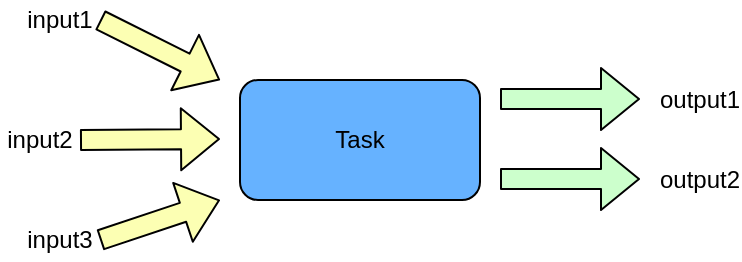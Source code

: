 <mxfile version="14.9.5" type="github" pages="8">
  <diagram id="ONSBr9gZitLyCauHxjVm" name="编译缓存原理">
    <mxGraphModel dx="1538" dy="834" grid="1" gridSize="10" guides="1" tooltips="1" connect="1" arrows="1" fold="1" page="1" pageScale="1" pageWidth="827" pageHeight="1169" math="0" shadow="0">
      <root>
        <mxCell id="0" />
        <mxCell id="1" parent="0" />
        <mxCell id="Z_IEBth9gw-ow5rgfO6a-1" value="Task" style="rounded=1;whiteSpace=wrap;html=1;fillColor=#66B2FF;" parent="1" vertex="1">
          <mxGeometry x="220" y="210" width="120" height="60" as="geometry" />
        </mxCell>
        <mxCell id="Z_IEBth9gw-ow5rgfO6a-2" value="" style="shape=flexArrow;endArrow=classic;html=1;fillColor=#FCFFB3;" parent="1" edge="1">
          <mxGeometry width="50" height="50" relative="1" as="geometry">
            <mxPoint x="140" y="240" as="sourcePoint" />
            <mxPoint x="210" y="239.5" as="targetPoint" />
          </mxGeometry>
        </mxCell>
        <mxCell id="Z_IEBth9gw-ow5rgfO6a-3" value="" style="shape=flexArrow;endArrow=classic;html=1;fillColor=#FCFFB3;" parent="1" edge="1">
          <mxGeometry width="50" height="50" relative="1" as="geometry">
            <mxPoint x="150" y="180" as="sourcePoint" />
            <mxPoint x="210" y="210" as="targetPoint" />
          </mxGeometry>
        </mxCell>
        <mxCell id="Z_IEBth9gw-ow5rgfO6a-4" value="" style="shape=flexArrow;endArrow=classic;html=1;fillColor=#FCFFB3;" parent="1" edge="1">
          <mxGeometry width="50" height="50" relative="1" as="geometry">
            <mxPoint x="150" y="290" as="sourcePoint" />
            <mxPoint x="210" y="270" as="targetPoint" />
          </mxGeometry>
        </mxCell>
        <mxCell id="Z_IEBth9gw-ow5rgfO6a-5" value="input1" style="text;html=1;strokeColor=none;fillColor=none;align=center;verticalAlign=middle;whiteSpace=wrap;rounded=0;" parent="1" vertex="1">
          <mxGeometry x="110" y="170" width="40" height="20" as="geometry" />
        </mxCell>
        <mxCell id="Z_IEBth9gw-ow5rgfO6a-6" value="input2" style="text;html=1;strokeColor=none;fillColor=none;align=center;verticalAlign=middle;whiteSpace=wrap;rounded=0;" parent="1" vertex="1">
          <mxGeometry x="100" y="230" width="40" height="20" as="geometry" />
        </mxCell>
        <mxCell id="Z_IEBth9gw-ow5rgfO6a-7" value="input3" style="text;html=1;strokeColor=none;fillColor=none;align=center;verticalAlign=middle;whiteSpace=wrap;rounded=0;" parent="1" vertex="1">
          <mxGeometry x="110" y="280" width="40" height="20" as="geometry" />
        </mxCell>
        <mxCell id="Z_IEBth9gw-ow5rgfO6a-8" value="" style="shape=flexArrow;endArrow=classic;html=1;fillColor=#CCFFCC;" parent="1" edge="1">
          <mxGeometry width="50" height="50" relative="1" as="geometry">
            <mxPoint x="350" y="219.5" as="sourcePoint" />
            <mxPoint x="420" y="219.5" as="targetPoint" />
          </mxGeometry>
        </mxCell>
        <mxCell id="Z_IEBth9gw-ow5rgfO6a-9" value="" style="shape=flexArrow;endArrow=classic;html=1;fillColor=#CCFFCC;" parent="1" edge="1">
          <mxGeometry width="50" height="50" relative="1" as="geometry">
            <mxPoint x="350" y="259.5" as="sourcePoint" />
            <mxPoint x="420" y="259.5" as="targetPoint" />
          </mxGeometry>
        </mxCell>
        <mxCell id="Z_IEBth9gw-ow5rgfO6a-10" value="output1" style="text;html=1;strokeColor=none;fillColor=none;align=center;verticalAlign=middle;whiteSpace=wrap;rounded=0;" parent="1" vertex="1">
          <mxGeometry x="430" y="210" width="40" height="20" as="geometry" />
        </mxCell>
        <mxCell id="Z_IEBth9gw-ow5rgfO6a-11" value="output2" style="text;html=1;strokeColor=none;fillColor=none;align=center;verticalAlign=middle;whiteSpace=wrap;rounded=0;" parent="1" vertex="1">
          <mxGeometry x="430" y="250" width="40" height="20" as="geometry" />
        </mxCell>
      </root>
    </mxGraphModel>
  </diagram>
  <diagram id="EXMl8K-wGiwJsakGkJpo" name="DclComponent">
    <mxGraphModel dx="2365" dy="2003" grid="1" gridSize="10" guides="1" tooltips="1" connect="1" arrows="1" fold="1" page="1" pageScale="1" pageWidth="827" pageHeight="1169" math="0" shadow="0">
      <root>
        <mxCell id="MlYdpT83mBNj7E6YTNjp-0" />
        <mxCell id="MlYdpT83mBNj7E6YTNjp-1" parent="MlYdpT83mBNj7E6YTNjp-0" />
        <mxCell id="MlYdpT83mBNj7E6YTNjp-22" value="" style="rounded=0;whiteSpace=wrap;html=1;strokeColor=#000000;fillColor=#FCFFB3;" parent="MlYdpT83mBNj7E6YTNjp-1" vertex="1">
          <mxGeometry x="150" y="117.5" width="290" height="122.5" as="geometry" />
        </mxCell>
        <mxCell id="MlYdpT83mBNj7E6YTNjp-23" value="CompileJavaWithJavacTask" style="text;html=1;strokeColor=none;fillColor=none;align=center;verticalAlign=middle;whiteSpace=wrap;rounded=0;" parent="MlYdpT83mBNj7E6YTNjp-1" vertex="1">
          <mxGeometry x="220" y="125" width="155" height="20" as="geometry" />
        </mxCell>
        <mxCell id="MlYdpT83mBNj7E6YTNjp-24" value="doFirst" style="rounded=0;whiteSpace=wrap;html=1;strokeColor=#000000;fillColor=#FFFF66;" parent="MlYdpT83mBNj7E6YTNjp-1" vertex="1">
          <mxGeometry x="180" y="165" width="80" height="35" as="geometry" />
        </mxCell>
        <mxCell id="MlYdpT83mBNj7E6YTNjp-25" value="OtherActions..." style="rounded=0;whiteSpace=wrap;html=1;strokeColor=#000000;fillColor=#FCFFB3;" parent="MlYdpT83mBNj7E6YTNjp-1" vertex="1">
          <mxGeometry x="290" y="160" width="130" height="40" as="geometry" />
        </mxCell>
        <mxCell id="MlYdpT83mBNj7E6YTNjp-31" value="&lt;span style=&quot;font-size: 14px&quot;&gt;JavaSourceSet&lt;/span&gt;" style="rounded=0;whiteSpace=wrap;html=1;strokeColor=#000000;fillColor=#CCFFCC;" parent="MlYdpT83mBNj7E6YTNjp-1" vertex="1">
          <mxGeometry x="-110" y="40" width="130" height="35" as="geometry" />
        </mxCell>
        <mxCell id="MlYdpT83mBNj7E6YTNjp-33" value="" style="curved=1;endArrow=classic;html=1;fillColor=#FFFFFF;entryX=0.5;entryY=1;entryDx=0;entryDy=0;exitX=0.5;exitY=1;exitDx=0;exitDy=0;strokeColor=#FF0000;startArrow=none;" parent="MlYdpT83mBNj7E6YTNjp-1" source="MlYdpT83mBNj7E6YTNjp-28" target="MlYdpT83mBNj7E6YTNjp-31" edge="1">
          <mxGeometry width="50" height="50" relative="1" as="geometry">
            <mxPoint x="350" y="340" as="sourcePoint" />
            <mxPoint x="380" y="430" as="targetPoint" />
            <Array as="points" />
          </mxGeometry>
        </mxCell>
        <mxCell id="MlYdpT83mBNj7E6YTNjp-37" value="input" style="text;html=1;strokeColor=none;fillColor=none;align=center;verticalAlign=middle;whiteSpace=wrap;rounded=0;" parent="MlYdpT83mBNj7E6YTNjp-1" vertex="1">
          <mxGeometry x="70" y="80" width="40" height="20" as="geometry" />
        </mxCell>
        <mxCell id="MlYdpT83mBNj7E6YTNjp-38" value="" style="shape=flexArrow;endArrow=classic;html=1;fillColor=#FFFFFF;" parent="MlYdpT83mBNj7E6YTNjp-1" edge="1">
          <mxGeometry width="50" height="50" relative="1" as="geometry">
            <mxPoint x="445" y="147" as="sourcePoint" />
            <mxPoint x="515" y="147" as="targetPoint" />
          </mxGeometry>
        </mxCell>
        <mxCell id="MlYdpT83mBNj7E6YTNjp-39" value="output" style="text;html=1;strokeColor=none;fillColor=none;align=center;verticalAlign=middle;whiteSpace=wrap;rounded=0;" parent="MlYdpT83mBNj7E6YTNjp-1" vertex="1">
          <mxGeometry x="455" y="117.5" width="40" height="20" as="geometry" />
        </mxCell>
        <mxCell id="MlYdpT83mBNj7E6YTNjp-40" value="&lt;span style=&quot;font-size: 14px&quot;&gt;../javac/xx.class&lt;/span&gt;" style="rounded=0;whiteSpace=wrap;html=1;strokeColor=#000000;fillColor=#CCE5FF;" parent="MlYdpT83mBNj7E6YTNjp-1" vertex="1">
          <mxGeometry x="525" y="130" width="110" height="35" as="geometry" />
        </mxCell>
        <mxCell id="MlYdpT83mBNj7E6YTNjp-41" value="" style="rounded=0;whiteSpace=wrap;html=1;strokeColor=#000000;fillColor=#FCFFB3;" parent="MlYdpT83mBNj7E6YTNjp-1" vertex="1">
          <mxGeometry x="150" y="-31.25" width="290" height="62.5" as="geometry" />
        </mxCell>
        <mxCell id="MlYdpT83mBNj7E6YTNjp-42" value="CompileDebugKotlinTask" style="text;html=1;strokeColor=none;fillColor=none;align=center;verticalAlign=middle;whiteSpace=wrap;rounded=0;" parent="MlYdpT83mBNj7E6YTNjp-1" vertex="1">
          <mxGeometry x="275" y="-5" width="40" height="20" as="geometry" />
        </mxCell>
        <mxCell id="MlYdpT83mBNj7E6YTNjp-48" value="" style="edgeStyle=orthogonalEdgeStyle;rounded=0;orthogonalLoop=1;jettySize=auto;html=1;strokeColor=#000000;fillColor=#FFFFFF;exitX=0.5;exitY=0;exitDx=0;exitDy=0;" parent="MlYdpT83mBNj7E6YTNjp-1" source="MlYdpT83mBNj7E6YTNjp-22" target="MlYdpT83mBNj7E6YTNjp-41" edge="1">
          <mxGeometry relative="1" as="geometry">
            <mxPoint x="315" y="110" as="sourcePoint" />
          </mxGeometry>
        </mxCell>
        <mxCell id="MlYdpT83mBNj7E6YTNjp-46" value="dependsOn" style="text;html=1;strokeColor=none;fillColor=none;align=center;verticalAlign=middle;whiteSpace=wrap;rounded=0;" parent="MlYdpT83mBNj7E6YTNjp-1" vertex="1">
          <mxGeometry x="275" y="70" width="40" height="20" as="geometry" />
        </mxCell>
        <mxCell id="MlYdpT83mBNj7E6YTNjp-51" value="" style="shape=flexArrow;endArrow=classic;html=1;strokeColor=#000000;fillColor=#FFFFFF;" parent="MlYdpT83mBNj7E6YTNjp-1" edge="1">
          <mxGeometry width="50" height="50" relative="1" as="geometry">
            <mxPoint x="30" y="80" as="sourcePoint" />
            <mxPoint x="140" y="130" as="targetPoint" />
          </mxGeometry>
        </mxCell>
        <mxCell id="MlYdpT83mBNj7E6YTNjp-52" value="" style="shape=flexArrow;endArrow=classic;html=1;strokeColor=#000000;fillColor=#FFFFFF;" parent="MlYdpT83mBNj7E6YTNjp-1" edge="1">
          <mxGeometry width="50" height="50" relative="1" as="geometry">
            <mxPoint x="30" y="40" as="sourcePoint" />
            <mxPoint x="140" y="-10" as="targetPoint" />
          </mxGeometry>
        </mxCell>
        <mxCell id="MlYdpT83mBNj7E6YTNjp-53" value="input" style="text;html=1;strokeColor=none;fillColor=none;align=center;verticalAlign=middle;whiteSpace=wrap;rounded=0;" parent="MlYdpT83mBNj7E6YTNjp-1" vertex="1">
          <mxGeometry x="50" y="-10" width="40" height="20" as="geometry" />
        </mxCell>
        <mxCell id="MlYdpT83mBNj7E6YTNjp-54" value="&lt;span style=&quot;font-size: 14px&quot;&gt;../kotlin-class/xxKt.class&lt;/span&gt;" style="rounded=0;whiteSpace=wrap;html=1;strokeColor=#000000;fillColor=#CCE5FF;" parent="MlYdpT83mBNj7E6YTNjp-1" vertex="1">
          <mxGeometry x="530" y="-25" width="180" height="35" as="geometry" />
        </mxCell>
        <mxCell id="MlYdpT83mBNj7E6YTNjp-55" value="" style="shape=flexArrow;endArrow=classic;html=1;fillColor=#FFFFFF;" parent="MlYdpT83mBNj7E6YTNjp-1" edge="1">
          <mxGeometry width="50" height="50" relative="1" as="geometry">
            <mxPoint x="450" y="-1" as="sourcePoint" />
            <mxPoint x="520" y="-1" as="targetPoint" />
          </mxGeometry>
        </mxCell>
        <mxCell id="MlYdpT83mBNj7E6YTNjp-56" value="output" style="text;html=1;strokeColor=none;fillColor=none;align=center;verticalAlign=middle;whiteSpace=wrap;rounded=0;" parent="MlYdpT83mBNj7E6YTNjp-1" vertex="1">
          <mxGeometry x="460" y="-25" width="40" height="20" as="geometry" />
        </mxCell>
        <mxCell id="MlYdpT83mBNj7E6YTNjp-28" value="&lt;font style=&quot;font-size: 14px&quot;&gt;添加DclComponentHelper.java&lt;/font&gt;" style="text;html=1;strokeColor=none;fillColor=none;align=center;verticalAlign=middle;whiteSpace=wrap;rounded=0;" parent="MlYdpT83mBNj7E6YTNjp-1" vertex="1">
          <mxGeometry x="-80" y="125" width="40" height="20" as="geometry" />
        </mxCell>
        <mxCell id="MlYdpT83mBNj7E6YTNjp-57" value="" style="curved=1;endArrow=none;html=1;fillColor=#FFFFFF;entryX=0.5;entryY=1;entryDx=0;entryDy=0;exitX=0.5;exitY=1;exitDx=0;exitDy=0;strokeColor=#FF0000;" parent="MlYdpT83mBNj7E6YTNjp-1" source="MlYdpT83mBNj7E6YTNjp-24" target="MlYdpT83mBNj7E6YTNjp-28" edge="1">
          <mxGeometry width="50" height="50" relative="1" as="geometry">
            <mxPoint x="220" y="200" as="sourcePoint" />
            <mxPoint x="-45" y="75" as="targetPoint" />
            <Array as="points">
              <mxPoint x="210" y="250" />
              <mxPoint x="120" y="250" />
              <mxPoint x="-70" y="250" />
            </Array>
          </mxGeometry>
        </mxCell>
        <mxCell id="MlYdpT83mBNj7E6YTNjp-73" value="" style="shape=flexArrow;endArrow=classic;html=1;strokeColor=#000000;fillColor=#FFFFFF;" parent="MlYdpT83mBNj7E6YTNjp-1" edge="1">
          <mxGeometry width="50" height="50" relative="1" as="geometry">
            <mxPoint x="90" y="194.5" as="sourcePoint" />
            <mxPoint x="150" y="194.5" as="targetPoint" />
          </mxGeometry>
        </mxCell>
        <mxCell id="MlYdpT83mBNj7E6YTNjp-74" value="input" style="text;html=1;strokeColor=none;fillColor=none;align=center;verticalAlign=middle;whiteSpace=wrap;rounded=0;" parent="MlYdpT83mBNj7E6YTNjp-1" vertex="1">
          <mxGeometry x="90" y="172.5" width="40" height="20" as="geometry" />
        </mxCell>
        <mxCell id="MlYdpT83mBNj7E6YTNjp-76" value="&lt;span&gt;DclComponentHelper.txt&lt;br&gt;&lt;/span&gt;DclConfig.java" style="ellipse;whiteSpace=wrap;html=1;strokeColor=#000000;fillColor=#00FF80;" parent="MlYdpT83mBNj7E6YTNjp-1" vertex="1">
          <mxGeometry x="-60" y="165" width="150" height="60" as="geometry" />
        </mxCell>
        <mxCell id="MlYdpT83mBNj7E6YTNjp-78" value="" style="shape=flexArrow;endArrow=classic;html=1;fillColor=#FFFFFF;" parent="MlYdpT83mBNj7E6YTNjp-1" edge="1">
          <mxGeometry width="50" height="50" relative="1" as="geometry">
            <mxPoint x="440" y="210" as="sourcePoint" />
            <mxPoint x="510" y="210" as="targetPoint" />
          </mxGeometry>
        </mxCell>
        <mxCell id="MlYdpT83mBNj7E6YTNjp-79" value="output" style="text;html=1;align=center;verticalAlign=middle;resizable=0;points=[];autosize=1;strokeColor=none;" parent="MlYdpT83mBNj7E6YTNjp-1" vertex="1">
          <mxGeometry x="440" y="190" width="50" height="20" as="geometry" />
        </mxCell>
        <mxCell id="MlYdpT83mBNj7E6YTNjp-80" value="&lt;span style=&quot;font-size: 14px&quot;&gt;DclComponentHelper.java&lt;/span&gt;" style="rounded=0;whiteSpace=wrap;html=1;strokeColor=#000000;fillColor=#007FFF;" parent="MlYdpT83mBNj7E6YTNjp-1" vertex="1">
          <mxGeometry x="520" y="200" width="170" height="35" as="geometry" />
        </mxCell>
      </root>
    </mxGraphModel>
  </diagram>
  <diagram id="N9qtTrmolS3If2orTkl-" name="Page-3">
    <mxGraphModel dx="2365" dy="2003" grid="1" gridSize="10" guides="1" tooltips="1" connect="1" arrows="1" fold="1" page="1" pageScale="1" pageWidth="827" pageHeight="1169" math="0" shadow="0">
      <root>
        <mxCell id="apqIFpjq2JTikol0ZTP_-0" />
        <mxCell id="apqIFpjq2JTikol0ZTP_-1" parent="apqIFpjq2JTikol0ZTP_-0" />
        <mxCell id="apqIFpjq2JTikol0ZTP_-2" value="" style="rounded=0;whiteSpace=wrap;html=1;strokeColor=#000000;fillColor=#FCFFB3;" parent="apqIFpjq2JTikol0ZTP_-1" vertex="1">
          <mxGeometry x="160" y="127.5" width="290" height="72.5" as="geometry" />
        </mxCell>
        <mxCell id="apqIFpjq2JTikol0ZTP_-3" value="CompileJavaWithJavacTask" style="text;html=1;strokeColor=none;fillColor=none;align=center;verticalAlign=middle;whiteSpace=wrap;rounded=0;" parent="apqIFpjq2JTikol0ZTP_-1" vertex="1">
          <mxGeometry x="230" y="135" width="155" height="20" as="geometry" />
        </mxCell>
        <mxCell id="apqIFpjq2JTikol0ZTP_-5" value="OtherActions..." style="rounded=0;whiteSpace=wrap;html=1;strokeColor=#000000;fillColor=#FCFFB3;" parent="apqIFpjq2JTikol0ZTP_-1" vertex="1">
          <mxGeometry x="240" y="155" width="130" height="40" as="geometry" />
        </mxCell>
        <mxCell id="apqIFpjq2JTikol0ZTP_-6" value="&lt;span style=&quot;font-size: 14px&quot;&gt;JavaSourceSet&lt;/span&gt;" style="rounded=0;whiteSpace=wrap;html=1;strokeColor=#000000;fillColor=#CCFFCC;" parent="apqIFpjq2JTikol0ZTP_-1" vertex="1">
          <mxGeometry x="-100" y="50" width="130" height="35" as="geometry" />
        </mxCell>
        <mxCell id="apqIFpjq2JTikol0ZTP_-8" value="input" style="text;html=1;strokeColor=none;fillColor=none;align=center;verticalAlign=middle;whiteSpace=wrap;rounded=0;" parent="apqIFpjq2JTikol0ZTP_-1" vertex="1">
          <mxGeometry x="80" y="90" width="40" height="20" as="geometry" />
        </mxCell>
        <mxCell id="apqIFpjq2JTikol0ZTP_-9" value="" style="shape=flexArrow;endArrow=classic;html=1;fillColor=#FFFFFF;" parent="apqIFpjq2JTikol0ZTP_-1" edge="1">
          <mxGeometry width="50" height="50" relative="1" as="geometry">
            <mxPoint x="455" y="157" as="sourcePoint" />
            <mxPoint x="525" y="157" as="targetPoint" />
          </mxGeometry>
        </mxCell>
        <mxCell id="apqIFpjq2JTikol0ZTP_-10" value="output" style="text;html=1;strokeColor=none;fillColor=none;align=center;verticalAlign=middle;whiteSpace=wrap;rounded=0;" parent="apqIFpjq2JTikol0ZTP_-1" vertex="1">
          <mxGeometry x="465" y="127.5" width="40" height="20" as="geometry" />
        </mxCell>
        <mxCell id="apqIFpjq2JTikol0ZTP_-11" value="&lt;span style=&quot;font-size: 14px&quot;&gt;../javac/xx.class&lt;/span&gt;" style="rounded=0;whiteSpace=wrap;html=1;strokeColor=#000000;fillColor=#CCE5FF;" parent="apqIFpjq2JTikol0ZTP_-1" vertex="1">
          <mxGeometry x="535" y="140" width="110" height="35" as="geometry" />
        </mxCell>
        <mxCell id="DFMkG7MAigzUIdptMwnb-14" value="" style="edgeStyle=orthogonalEdgeStyle;rounded=0;orthogonalLoop=1;jettySize=auto;html=1;strokeColor=#000000;fillColor=#FFFFFF;" parent="apqIFpjq2JTikol0ZTP_-1" source="apqIFpjq2JTikol0ZTP_-12" target="apqIFpjq2JTikol0ZTP_-30" edge="1">
          <mxGeometry relative="1" as="geometry" />
        </mxCell>
        <mxCell id="apqIFpjq2JTikol0ZTP_-12" value="" style="rounded=0;whiteSpace=wrap;html=1;strokeColor=#000000;fillColor=#FCFFB3;" parent="apqIFpjq2JTikol0ZTP_-1" vertex="1">
          <mxGeometry x="160" y="-21.25" width="290" height="62.5" as="geometry" />
        </mxCell>
        <mxCell id="apqIFpjq2JTikol0ZTP_-13" value="CompileDebugKotlinTask" style="text;html=1;strokeColor=none;fillColor=none;align=center;verticalAlign=middle;whiteSpace=wrap;rounded=0;" parent="apqIFpjq2JTikol0ZTP_-1" vertex="1">
          <mxGeometry x="285" y="5" width="40" height="20" as="geometry" />
        </mxCell>
        <mxCell id="apqIFpjq2JTikol0ZTP_-14" value="" style="edgeStyle=orthogonalEdgeStyle;rounded=0;orthogonalLoop=1;jettySize=auto;html=1;strokeColor=#000000;fillColor=#FFFFFF;exitX=0.5;exitY=0;exitDx=0;exitDy=0;" parent="apqIFpjq2JTikol0ZTP_-1" source="apqIFpjq2JTikol0ZTP_-2" target="apqIFpjq2JTikol0ZTP_-12" edge="1">
          <mxGeometry relative="1" as="geometry">
            <mxPoint x="325" y="120" as="sourcePoint" />
          </mxGeometry>
        </mxCell>
        <mxCell id="apqIFpjq2JTikol0ZTP_-15" value="dependsOn" style="text;html=1;strokeColor=none;fillColor=none;align=center;verticalAlign=middle;whiteSpace=wrap;rounded=0;" parent="apqIFpjq2JTikol0ZTP_-1" vertex="1">
          <mxGeometry x="285" y="80" width="40" height="20" as="geometry" />
        </mxCell>
        <mxCell id="apqIFpjq2JTikol0ZTP_-16" value="" style="shape=flexArrow;endArrow=classic;html=1;strokeColor=#000000;fillColor=#FFFFFF;" parent="apqIFpjq2JTikol0ZTP_-1" edge="1">
          <mxGeometry width="50" height="50" relative="1" as="geometry">
            <mxPoint x="40" y="90" as="sourcePoint" />
            <mxPoint x="150" y="140" as="targetPoint" />
          </mxGeometry>
        </mxCell>
        <mxCell id="apqIFpjq2JTikol0ZTP_-17" value="" style="shape=flexArrow;endArrow=classic;html=1;strokeColor=#000000;fillColor=#FFFFFF;" parent="apqIFpjq2JTikol0ZTP_-1" edge="1">
          <mxGeometry width="50" height="50" relative="1" as="geometry">
            <mxPoint x="40" y="50" as="sourcePoint" />
            <mxPoint x="150" as="targetPoint" />
          </mxGeometry>
        </mxCell>
        <mxCell id="apqIFpjq2JTikol0ZTP_-18" value="input" style="text;html=1;strokeColor=none;fillColor=none;align=center;verticalAlign=middle;whiteSpace=wrap;rounded=0;" parent="apqIFpjq2JTikol0ZTP_-1" vertex="1">
          <mxGeometry x="60" width="40" height="20" as="geometry" />
        </mxCell>
        <mxCell id="apqIFpjq2JTikol0ZTP_-19" value="&lt;span style=&quot;font-size: 14px&quot;&gt;../kotlin-class/xxKt.class&lt;/span&gt;" style="rounded=0;whiteSpace=wrap;html=1;strokeColor=#000000;fillColor=#CCE5FF;" parent="apqIFpjq2JTikol0ZTP_-1" vertex="1">
          <mxGeometry x="540" y="-15" width="180" height="35" as="geometry" />
        </mxCell>
        <mxCell id="apqIFpjq2JTikol0ZTP_-20" value="" style="shape=flexArrow;endArrow=classic;html=1;fillColor=#FFFFFF;" parent="apqIFpjq2JTikol0ZTP_-1" edge="1">
          <mxGeometry width="50" height="50" relative="1" as="geometry">
            <mxPoint x="460" y="9" as="sourcePoint" />
            <mxPoint x="530" y="9" as="targetPoint" />
          </mxGeometry>
        </mxCell>
        <mxCell id="apqIFpjq2JTikol0ZTP_-21" value="output" style="text;html=1;strokeColor=none;fillColor=none;align=center;verticalAlign=middle;whiteSpace=wrap;rounded=0;" parent="apqIFpjq2JTikol0ZTP_-1" vertex="1">
          <mxGeometry x="470" y="-15" width="40" height="20" as="geometry" />
        </mxCell>
        <mxCell id="apqIFpjq2JTikol0ZTP_-30" value="GenerateDclHelperTask" style="rounded=0;whiteSpace=wrap;html=1;strokeColor=#000000;fillColor=#FCFFB3;" parent="apqIFpjq2JTikol0ZTP_-1" vertex="1">
          <mxGeometry x="160" y="-120" width="290" height="50" as="geometry" />
        </mxCell>
        <mxCell id="DFMkG7MAigzUIdptMwnb-0" value="" style="shape=flexArrow;endArrow=classic;html=1;strokeColor=#000000;fillColor=#FFFFFF;" parent="apqIFpjq2JTikol0ZTP_-1" edge="1">
          <mxGeometry width="50" height="50" relative="1" as="geometry">
            <mxPoint x="100" y="-95.5" as="sourcePoint" />
            <mxPoint x="160" y="-95.5" as="targetPoint" />
          </mxGeometry>
        </mxCell>
        <mxCell id="DFMkG7MAigzUIdptMwnb-1" value="input" style="text;html=1;strokeColor=none;fillColor=none;align=center;verticalAlign=middle;whiteSpace=wrap;rounded=0;" parent="apqIFpjq2JTikol0ZTP_-1" vertex="1">
          <mxGeometry x="100" y="-117.5" width="40" height="20" as="geometry" />
        </mxCell>
        <mxCell id="DFMkG7MAigzUIdptMwnb-2" value="&lt;span&gt;DclComponentHelper.txt&lt;br&gt;&lt;/span&gt;DclConfig.java" style="ellipse;whiteSpace=wrap;html=1;strokeColor=#000000;fillColor=#00FF80;" parent="apqIFpjq2JTikol0ZTP_-1" vertex="1">
          <mxGeometry x="-50" y="-125" width="150" height="60" as="geometry" />
        </mxCell>
        <mxCell id="DFMkG7MAigzUIdptMwnb-3" value="" style="curved=1;endArrow=classic;html=1;strokeColor=#FF0000;fillColor=#FFFFFF;entryX=0.154;entryY=-0.057;entryDx=0;entryDy=0;entryPerimeter=0;" parent="apqIFpjq2JTikol0ZTP_-1" target="apqIFpjq2JTikol0ZTP_-6" edge="1">
          <mxGeometry width="50" height="50" relative="1" as="geometry">
            <mxPoint x="455" y="-97.5" as="sourcePoint" />
            <mxPoint x="-140" y="-80" as="targetPoint" />
            <Array as="points">
              <mxPoint x="505" y="-97.5" />
              <mxPoint x="455" y="-147.5" />
              <mxPoint x="80" y="-290" />
              <mxPoint x="-70" y="-200" />
            </Array>
          </mxGeometry>
        </mxCell>
        <mxCell id="DFMkG7MAigzUIdptMwnb-5" value="output:&amp;nbsp;&amp;nbsp;&lt;br&gt;&lt;span style=&quot;font-family: &amp;#34;helvetica&amp;#34; ; font-size: 14px&quot;&gt;DclComponentHelper.java&lt;/span&gt;" style="text;html=1;strokeColor=none;fillColor=none;align=center;verticalAlign=middle;whiteSpace=wrap;rounded=0;" parent="apqIFpjq2JTikol0ZTP_-1" vertex="1">
          <mxGeometry x="260" y="-230" width="40" height="20" as="geometry" />
        </mxCell>
        <mxCell id="DFMkG7MAigzUIdptMwnb-11" value="dependsOn" style="text;html=1;strokeColor=none;fillColor=none;align=center;verticalAlign=middle;whiteSpace=wrap;rounded=0;" parent="apqIFpjq2JTikol0ZTP_-1" vertex="1">
          <mxGeometry x="287.5" y="-60" width="40" height="20" as="geometry" />
        </mxCell>
      </root>
    </mxGraphModel>
  </diagram>
  <diagram id="wLY2yFhKOoR8YxuU-z_W" name="mainDex">
    <mxGraphModel dx="2365" dy="834" grid="1" gridSize="10" guides="1" tooltips="1" connect="1" arrows="1" fold="1" page="1" pageScale="1" pageWidth="827" pageHeight="1169" math="0" shadow="0">
      <root>
        <mxCell id="586_edTztnbqT8I5WblZ-0" />
        <mxCell id="586_edTztnbqT8I5WblZ-1" parent="586_edTztnbqT8I5WblZ-0" />
        <mxCell id="MLpaHOlsfm-etkGLEHkd-0" value="&lt;b&gt;MainDexList.txt&lt;/b&gt;" style="rounded=0;whiteSpace=wrap;html=1;strokeColor=#000000;fillColor=#FF9999;" parent="586_edTztnbqT8I5WblZ-1" vertex="1">
          <mxGeometry x="180" y="285" width="130" height="30" as="geometry" />
        </mxCell>
        <mxCell id="oFrm5svGlpeNau2XW701-0" value="multiDexListDebugTask" style="rounded=0;whiteSpace=wrap;html=1;strokeColor=#000000;fillColor=#FCFFB3;" parent="586_edTztnbqT8I5WblZ-1" vertex="1">
          <mxGeometry x="-140" y="272.5" width="250" height="55" as="geometry" />
        </mxCell>
        <mxCell id="oFrm5svGlpeNau2XW701-2" value="" style="shape=flexArrow;endArrow=classic;html=1;strokeColor=#000000;fillColor=#FFFFFF;exitX=1;exitY=0.5;exitDx=0;exitDy=0;entryX=0;entryY=0.5;entryDx=0;entryDy=0;" parent="586_edTztnbqT8I5WblZ-1" source="oFrm5svGlpeNau2XW701-0" target="MLpaHOlsfm-etkGLEHkd-0" edge="1">
          <mxGeometry width="50" height="50" relative="1" as="geometry">
            <mxPoint x="110" y="299.5" as="sourcePoint" />
            <mxPoint x="170" y="300" as="targetPoint" />
          </mxGeometry>
        </mxCell>
        <mxCell id="oFrm5svGlpeNau2XW701-3" value="output" style="text;html=1;strokeColor=none;fillColor=none;align=center;verticalAlign=middle;whiteSpace=wrap;rounded=0;" parent="586_edTztnbqT8I5WblZ-1" vertex="1">
          <mxGeometry x="120" y="270" width="40" height="20" as="geometry" />
        </mxCell>
        <mxCell id="oFrm5svGlpeNau2XW701-4" value="generateNewDebugMainDexClassListDebugTask" style="rounded=0;whiteSpace=wrap;html=1;strokeColor=#000000;fillColor=#FCFFB3;" parent="586_edTztnbqT8I5WblZ-1" vertex="1">
          <mxGeometry x="-150" y="380" width="270" height="55" as="geometry" />
        </mxCell>
        <mxCell id="oFrm5svGlpeNau2XW701-9" value="" style="curved=1;endArrow=classic;html=1;strokeColor=#000000;fillColor=#FFFFFF;entryX=-0.004;entryY=0.873;entryDx=0;entryDy=0;entryPerimeter=0;" parent="586_edTztnbqT8I5WblZ-1" target="oFrm5svGlpeNau2XW701-4" edge="1">
          <mxGeometry width="50" height="50" relative="1" as="geometry">
            <mxPoint x="240" y="315" as="sourcePoint" />
            <mxPoint x="-210" y="460" as="targetPoint" />
            <Array as="points">
              <mxPoint x="250" y="375" />
              <mxPoint x="150" y="505" />
              <mxPoint x="-170" y="500" />
            </Array>
          </mxGeometry>
        </mxCell>
        <mxCell id="oFrm5svGlpeNau2XW701-10" value="" style="endArrow=classic;html=1;strokeColor=#000000;fillColor=#FFFFFF;exitX=1;exitY=0.5;exitDx=0;exitDy=0;" parent="586_edTztnbqT8I5WblZ-1" source="oFrm5svGlpeNau2XW701-4" edge="1">
          <mxGeometry width="50" height="50" relative="1" as="geometry">
            <mxPoint x="100" y="400" as="sourcePoint" />
            <mxPoint x="180" y="310" as="targetPoint" />
          </mxGeometry>
        </mxCell>
        <mxCell id="oFrm5svGlpeNau2XW701-11" value="output" style="text;html=1;strokeColor=none;fillColor=none;align=center;verticalAlign=middle;whiteSpace=wrap;rounded=0;" parent="586_edTztnbqT8I5WblZ-1" vertex="1">
          <mxGeometry x="120" y="340" width="40" height="20" as="geometry" />
        </mxCell>
        <mxCell id="oFrm5svGlpeNau2XW701-12" value="" style="endArrow=classic;html=1;strokeColor=#000000;fillColor=#FFFFFF;" parent="586_edTztnbqT8I5WblZ-1" edge="1">
          <mxGeometry width="50" height="50" relative="1" as="geometry">
            <mxPoint x="-210" y="410" as="sourcePoint" />
            <mxPoint x="-150" y="410" as="targetPoint" />
          </mxGeometry>
        </mxCell>
        <mxCell id="oFrm5svGlpeNau2XW701-13" value="intput" style="text;html=1;strokeColor=none;fillColor=none;align=center;verticalAlign=middle;whiteSpace=wrap;rounded=0;" parent="586_edTztnbqT8I5WblZ-1" vertex="1">
          <mxGeometry x="-200" y="390" width="40" height="20" as="geometry" />
        </mxCell>
        <mxCell id="oFrm5svGlpeNau2XW701-14" value="intput" style="text;html=1;strokeColor=none;fillColor=none;align=center;verticalAlign=middle;whiteSpace=wrap;rounded=0;" parent="586_edTztnbqT8I5WblZ-1" vertex="1">
          <mxGeometry x="-30" y="480" width="40" height="20" as="geometry" />
        </mxCell>
        <mxCell id="oFrm5svGlpeNau2XW701-15" value="&lt;b&gt;MultidexRemoveFirstDexList.txt&lt;/b&gt;" style="rounded=0;whiteSpace=wrap;html=1;strokeColor=#000000;fillColor=#99CCFF;" parent="586_edTztnbqT8I5WblZ-1" vertex="1">
          <mxGeometry x="-400" y="392.5" width="190" height="30" as="geometry" />
        </mxCell>
        <mxCell id="oFrm5svGlpeNau2XW701-16" value="finalizedBy" style="endArrow=block;endSize=16;endFill=0;html=1;strokeColor=#000000;fillColor=#FFFFFF;" parent="586_edTztnbqT8I5WblZ-1" edge="1">
          <mxGeometry x="-0.2" width="160" relative="1" as="geometry">
            <mxPoint x="-15.5" y="330" as="sourcePoint" />
            <mxPoint x="-15.5" y="380" as="targetPoint" />
            <mxPoint as="offset" />
          </mxGeometry>
        </mxCell>
      </root>
    </mxGraphModel>
  </diagram>
  <diagram id="lZ_pKcOQbhxh-FKQbJVE" name="Page-5">
    <mxGraphModel dx="2365" dy="834" grid="1" gridSize="10" guides="1" tooltips="1" connect="1" arrows="1" fold="1" page="1" pageScale="1" pageWidth="827" pageHeight="1169" math="0" shadow="0">
      <root>
        <mxCell id="GPuzH5GW3QqYHYsHvITz-0" />
        <mxCell id="GPuzH5GW3QqYHYsHvITz-1" parent="GPuzH5GW3QqYHYsHvITz-0" />
        <mxCell id="GPuzH5GW3QqYHYsHvITz-3" value="multiDexListDebugTask" style="rounded=0;whiteSpace=wrap;html=1;strokeColor=#000000;fillColor=#FCFFB3;" vertex="1" parent="GPuzH5GW3QqYHYsHvITz-1">
          <mxGeometry x="-90" y="532.5" width="250" height="55" as="geometry" />
        </mxCell>
        <mxCell id="GPuzH5GW3QqYHYsHvITz-6" value="transformClassesWithDexBuilderForDebug" style="rounded=0;whiteSpace=wrap;html=1;strokeColor=#000000;fillColor=#FCFFB3;" vertex="1" parent="GPuzH5GW3QqYHYsHvITz-1">
          <mxGeometry x="-100" y="420" width="270" height="55" as="geometry" />
        </mxCell>
        <mxCell id="GPuzH5GW3QqYHYsHvITz-15" value="MergeDexDebugTask" style="rounded=0;whiteSpace=wrap;html=1;strokeColor=#000000;fillColor=#FCFFB3;" vertex="1" parent="GPuzH5GW3QqYHYsHvITz-1">
          <mxGeometry x="-90" y="670" width="250" height="55" as="geometry" />
        </mxCell>
        <mxCell id="GPuzH5GW3QqYHYsHvITz-22" value="" style="endArrow=classic;html=1;strokeColor=#000000;fillColor=#FFFFFF;" edge="1" parent="GPuzH5GW3QqYHYsHvITz-1">
          <mxGeometry width="50" height="50" relative="1" as="geometry">
            <mxPoint x="170" y="450" as="sourcePoint" />
            <mxPoint x="230" y="450" as="targetPoint" />
          </mxGeometry>
        </mxCell>
        <mxCell id="GPuzH5GW3QqYHYsHvITz-23" value="output" style="text;html=1;strokeColor=none;fillColor=none;align=center;verticalAlign=middle;whiteSpace=wrap;rounded=0;" vertex="1" parent="GPuzH5GW3QqYHYsHvITz-1">
          <mxGeometry x="180" y="430" width="40" height="20" as="geometry" />
        </mxCell>
        <mxCell id="GPuzH5GW3QqYHYsHvITz-24" value="1.jar, 2.jar, 3.jar.....4710.jar" style="rounded=0;whiteSpace=wrap;html=1;strokeColor=#000000;fillColor=#99CCFF;" vertex="1" parent="GPuzH5GW3QqYHYsHvITz-1">
          <mxGeometry x="230" y="432.5" width="170" height="37.5" as="geometry" />
        </mxCell>
        <mxCell id="GPuzH5GW3QqYHYsHvITz-25" value="" style="curved=1;endArrow=classic;html=1;entryX=0;entryY=0.5;entryDx=0;entryDy=0;exitX=0.5;exitY=1;exitDx=0;exitDy=0;" edge="1" parent="GPuzH5GW3QqYHYsHvITz-1" source="piSpMWjHliBsOChDjLub-3" target="GPuzH5GW3QqYHYsHvITz-3">
          <mxGeometry width="50" height="50" relative="1" as="geometry">
            <mxPoint x="330" y="450" as="sourcePoint" />
            <mxPoint x="-160" y="560" as="targetPoint" />
            <Array as="points">
              <mxPoint x="230" y="360" />
              <mxPoint x="100" y="370" />
              <mxPoint x="-40" y="390" />
              <mxPoint x="-200" y="380" />
              <mxPoint x="-140" y="510" />
            </Array>
          </mxGeometry>
        </mxCell>
        <mxCell id="GPuzH5GW3QqYHYsHvITz-26" value="intput" style="text;html=1;strokeColor=none;fillColor=none;align=center;verticalAlign=middle;whiteSpace=wrap;rounded=0;" vertex="1" parent="GPuzH5GW3QqYHYsHvITz-1">
          <mxGeometry x="-140" y="532.5" width="40" height="20" as="geometry" />
        </mxCell>
        <mxCell id="GPuzH5GW3QqYHYsHvITz-27" value="" style="endArrow=classic;html=1;strokeColor=#000000;fillColor=#FFFFFF;" edge="1" parent="GPuzH5GW3QqYHYsHvITz-1">
          <mxGeometry width="50" height="50" relative="1" as="geometry">
            <mxPoint x="160" y="560" as="sourcePoint" />
            <mxPoint x="220" y="560" as="targetPoint" />
          </mxGeometry>
        </mxCell>
        <mxCell id="GPuzH5GW3QqYHYsHvITz-28" value="output" style="text;html=1;strokeColor=none;fillColor=none;align=center;verticalAlign=middle;whiteSpace=wrap;rounded=0;" vertex="1" parent="GPuzH5GW3QqYHYsHvITz-1">
          <mxGeometry x="170" y="540" width="40" height="20" as="geometry" />
        </mxCell>
        <mxCell id="GPuzH5GW3QqYHYsHvITz-29" value="mainDexList.txt" style="rounded=0;whiteSpace=wrap;html=1;strokeColor=#000000;fillColor=#FF9999;" vertex="1" parent="GPuzH5GW3QqYHYsHvITz-1">
          <mxGeometry x="220" y="542.5" width="170" height="37.5" as="geometry" />
        </mxCell>
        <mxCell id="GPuzH5GW3QqYHYsHvITz-30" value="" style="curved=1;endArrow=classic;html=1;entryX=0;entryY=0.5;entryDx=0;entryDy=0;" edge="1" parent="GPuzH5GW3QqYHYsHvITz-1" target="GPuzH5GW3QqYHYsHvITz-15">
          <mxGeometry width="50" height="50" relative="1" as="geometry">
            <mxPoint x="330" y="580" as="sourcePoint" />
            <mxPoint x="-90" y="690" as="targetPoint" />
            <Array as="points">
              <mxPoint x="290" y="600" />
              <mxPoint x="250" y="610" />
              <mxPoint x="35" y="610" />
              <mxPoint x="-150" y="610" />
            </Array>
          </mxGeometry>
        </mxCell>
        <mxCell id="GPuzH5GW3QqYHYsHvITz-31" value="intput" style="text;html=1;strokeColor=none;fillColor=none;align=center;verticalAlign=middle;whiteSpace=wrap;rounded=0;" vertex="1" parent="GPuzH5GW3QqYHYsHvITz-1">
          <mxGeometry x="-140" y="680" width="40" height="20" as="geometry" />
        </mxCell>
        <mxCell id="GPuzH5GW3QqYHYsHvITz-35" value="" style="endArrow=classic;html=1;strokeColor=#000000;fillColor=#FFFFFF;" edge="1" parent="GPuzH5GW3QqYHYsHvITz-1">
          <mxGeometry width="50" height="50" relative="1" as="geometry">
            <mxPoint x="160" y="697.5" as="sourcePoint" />
            <mxPoint x="220" y="697.5" as="targetPoint" />
          </mxGeometry>
        </mxCell>
        <mxCell id="GPuzH5GW3QqYHYsHvITz-36" value="output" style="text;html=1;strokeColor=none;fillColor=none;align=center;verticalAlign=middle;whiteSpace=wrap;rounded=0;" vertex="1" parent="GPuzH5GW3QqYHYsHvITz-1">
          <mxGeometry x="170" y="677.5" width="40" height="20" as="geometry" />
        </mxCell>
        <mxCell id="GPuzH5GW3QqYHYsHvITz-37" value="main.dex, 1.dex,.....32.dex" style="rounded=0;whiteSpace=wrap;html=1;strokeColor=#000000;fillColor=#99CCFF;" vertex="1" parent="GPuzH5GW3QqYHYsHvITz-1">
          <mxGeometry x="220" y="680" width="180" height="40" as="geometry" />
        </mxCell>
        <mxCell id="GPuzH5GW3QqYHYsHvITz-38" value="&lt;pre class=&quot;lang-groovy&quot; translate=&quot;no&quot; dir=&quot;ltr&quot; style=&quot;box-sizing: inherit ; font-style: normal ; font-weight: 400 ; font-size: 14px ; padding-left: 23px ; direction: ltr ; text-align: left ; margin: 0px ; overflow-x: auto ; position: relative ; letter-spacing: normal ; text-indent: 0px ; text-transform: none ; word-spacing: 0px&quot;&gt;&lt;br&gt;&lt;/pre&gt;" style="text;whiteSpace=wrap;html=1;" vertex="1" parent="GPuzH5GW3QqYHYsHvITz-1">
          <mxGeometry x="-160" y="640" width="220" height="30" as="geometry" />
        </mxCell>
        <mxCell id="GPuzH5GW3QqYHYsHvITz-40" value="" style="endArrow=classic;html=1;strokeColor=#000000;fillColor=#FFFFFF;exitX=1;exitY=0.391;exitDx=0;exitDy=0;exitPerimeter=0;" edge="1" parent="GPuzH5GW3QqYHYsHvITz-1" source="GPuzH5GW3QqYHYsHvITz-42">
          <mxGeometry width="50" height="50" relative="1" as="geometry">
            <mxPoint x="-150" y="575" as="sourcePoint" />
            <mxPoint x="-90" y="575" as="targetPoint" />
          </mxGeometry>
        </mxCell>
        <mxCell id="GPuzH5GW3QqYHYsHvITz-41" value="intput" style="text;html=1;strokeColor=none;fillColor=none;align=center;verticalAlign=middle;whiteSpace=wrap;rounded=0;" vertex="1" parent="GPuzH5GW3QqYHYsHvITz-1">
          <mxGeometry x="-140" y="555" width="40" height="20" as="geometry" />
        </mxCell>
        <mxCell id="GPuzH5GW3QqYHYsHvITz-42" value="&lt;div&gt;google官方推荐的：&lt;/div&gt;&lt;div&gt;multidex-config.pro&lt;/div&gt;&lt;div&gt;multidex-config.txt&lt;/div&gt;" style="rounded=0;whiteSpace=wrap;html=1;strokeColor=#000000;fillColor=#99CCFF;" vertex="1" parent="GPuzH5GW3QqYHYsHvITz-1">
          <mxGeometry x="-340" y="552.5" width="170" height="57.5" as="geometry" />
        </mxCell>
        <mxCell id="piSpMWjHliBsOChDjLub-0" value="transformClassesWithMyASMTransForDebug" style="rounded=0;whiteSpace=wrap;html=1;strokeColor=#000000;fillColor=#FCFFB3;" vertex="1" parent="GPuzH5GW3QqYHYsHvITz-1">
          <mxGeometry x="-100" y="280" width="270" height="55" as="geometry" />
        </mxCell>
        <mxCell id="piSpMWjHliBsOChDjLub-1" value="" style="endArrow=classic;html=1;strokeColor=#000000;fillColor=#FFFFFF;" edge="1" parent="GPuzH5GW3QqYHYsHvITz-1">
          <mxGeometry width="50" height="50" relative="1" as="geometry">
            <mxPoint x="170" y="307.5" as="sourcePoint" />
            <mxPoint x="230" y="307.5" as="targetPoint" />
          </mxGeometry>
        </mxCell>
        <mxCell id="piSpMWjHliBsOChDjLub-2" value="output" style="text;html=1;strokeColor=none;fillColor=none;align=center;verticalAlign=middle;whiteSpace=wrap;rounded=0;" vertex="1" parent="GPuzH5GW3QqYHYsHvITz-1">
          <mxGeometry x="180" y="287.5" width="40" height="20" as="geometry" />
        </mxCell>
        <mxCell id="piSpMWjHliBsOChDjLub-3" value="1.jar, 2.jar, 3.jar.....897.jar" style="rounded=0;whiteSpace=wrap;html=1;strokeColor=#000000;fillColor=#99CCFF;" vertex="1" parent="GPuzH5GW3QqYHYsHvITz-1">
          <mxGeometry x="230" y="290" width="170" height="37.5" as="geometry" />
        </mxCell>
        <mxCell id="piSpMWjHliBsOChDjLub-5" value="&lt;span&gt;duplicate_classes_check.jar&lt;/span&gt;" style="rounded=0;whiteSpace=wrap;html=1;strokeColor=#000000;fillColor=#99CCFF;" vertex="1" parent="GPuzH5GW3QqYHYsHvITz-1">
          <mxGeometry x="-330" y="697.5" width="190" height="30" as="geometry" />
        </mxCell>
        <mxCell id="piSpMWjHliBsOChDjLub-6" value="intput" style="text;html=1;strokeColor=none;fillColor=none;align=center;verticalAlign=middle;whiteSpace=wrap;rounded=0;" vertex="1" parent="GPuzH5GW3QqYHYsHvITz-1">
          <mxGeometry x="-140" y="720" width="40" height="20" as="geometry" />
        </mxCell>
        <mxCell id="piSpMWjHliBsOChDjLub-7" value="" style="endArrow=classic;html=1;" edge="1" parent="GPuzH5GW3QqYHYsHvITz-1">
          <mxGeometry width="50" height="50" relative="1" as="geometry">
            <mxPoint x="-140" y="720" as="sourcePoint" />
            <mxPoint x="-90" y="720" as="targetPoint" />
          </mxGeometry>
        </mxCell>
        <mxCell id="piSpMWjHliBsOChDjLub-8" value="" style="curved=1;endArrow=classic;html=1;entryX=-0.011;entryY=0.382;entryDx=0;entryDy=0;entryPerimeter=0;" edge="1" parent="GPuzH5GW3QqYHYsHvITz-1" source="piSpMWjHliBsOChDjLub-3" target="GPuzH5GW3QqYHYsHvITz-6">
          <mxGeometry width="50" height="50" relative="1" as="geometry">
            <mxPoint x="255" y="180" as="sourcePoint" />
            <mxPoint x="-150" y="412.5" as="targetPoint" />
            <Array as="points">
              <mxPoint x="280" y="352.5" />
              <mxPoint x="-10" y="390" />
              <mxPoint x="-103" y="390" />
              <mxPoint x="-150" y="390" />
              <mxPoint x="-150" y="448" />
            </Array>
          </mxGeometry>
        </mxCell>
        <mxCell id="piSpMWjHliBsOChDjLub-9" value="compileJavaWithJavaCTask" style="rounded=0;whiteSpace=wrap;html=1;strokeColor=#000000;fillColor=#FCFFB3;" vertex="1" parent="GPuzH5GW3QqYHYsHvITz-1">
          <mxGeometry x="-90" y="160" width="250" height="50" as="geometry" />
        </mxCell>
        <mxCell id="piSpMWjHliBsOChDjLub-10" value="&lt;div&gt;javaSourceSet&lt;/div&gt;" style="rounded=0;whiteSpace=wrap;html=1;strokeColor=#000000;fillColor=#99CCFF;" vertex="1" parent="GPuzH5GW3QqYHYsHvITz-1">
          <mxGeometry x="-280" y="160" width="110" height="20" as="geometry" />
        </mxCell>
        <mxCell id="piSpMWjHliBsOChDjLub-11" value="" style="endArrow=classic;html=1;" edge="1" parent="GPuzH5GW3QqYHYsHvITz-1">
          <mxGeometry width="50" height="50" relative="1" as="geometry">
            <mxPoint x="-170" y="169.5" as="sourcePoint" />
            <mxPoint x="-90" y="169.5" as="targetPoint" />
          </mxGeometry>
        </mxCell>
        <mxCell id="piSpMWjHliBsOChDjLub-12" value="" style="endArrow=classic;html=1;" edge="1" parent="GPuzH5GW3QqYHYsHvITz-1">
          <mxGeometry width="50" height="50" relative="1" as="geometry">
            <mxPoint x="160" y="184.5" as="sourcePoint" />
            <mxPoint x="230" y="185" as="targetPoint" />
          </mxGeometry>
        </mxCell>
        <mxCell id="piSpMWjHliBsOChDjLub-13" value="xx.class, xx.class......" style="rounded=0;whiteSpace=wrap;html=1;strokeColor=#000000;fillColor=#99CCFF;" vertex="1" parent="GPuzH5GW3QqYHYsHvITz-1">
          <mxGeometry x="230" y="166.25" width="170" height="37.5" as="geometry" />
        </mxCell>
        <mxCell id="piSpMWjHliBsOChDjLub-14" value="" style="curved=1;endArrow=classic;html=1;entryX=0;entryY=0.25;entryDx=0;entryDy=0;exitX=0.5;exitY=1;exitDx=0;exitDy=0;" edge="1" parent="GPuzH5GW3QqYHYsHvITz-1" source="piSpMWjHliBsOChDjLub-13" target="piSpMWjHliBsOChDjLub-0">
          <mxGeometry width="50" height="50" relative="1" as="geometry">
            <mxPoint x="320" y="210" as="sourcePoint" />
            <mxPoint x="-110" y="310" as="targetPoint" />
            <Array as="points">
              <mxPoint x="330" y="240" />
              <mxPoint x="35" y="230" />
              <mxPoint x="-140" y="240" />
              <mxPoint x="-140" y="294" />
            </Array>
          </mxGeometry>
        </mxCell>
        <mxCell id="piSpMWjHliBsOChDjLub-18" value="intput" style="text;html=1;strokeColor=none;fillColor=none;align=center;verticalAlign=middle;whiteSpace=wrap;rounded=0;" vertex="1" parent="GPuzH5GW3QqYHYsHvITz-1">
          <mxGeometry x="-150" y="260" width="40" height="20" as="geometry" />
        </mxCell>
        <mxCell id="piSpMWjHliBsOChDjLub-19" value="intput" style="text;html=1;strokeColor=none;fillColor=none;align=center;verticalAlign=middle;whiteSpace=wrap;rounded=0;" vertex="1" parent="GPuzH5GW3QqYHYsHvITz-1">
          <mxGeometry x="-150" y="420" width="40" height="20" as="geometry" />
        </mxCell>
        <mxCell id="piSpMWjHliBsOChDjLub-20" value="intput" style="text;html=1;strokeColor=none;fillColor=none;align=center;verticalAlign=middle;whiteSpace=wrap;rounded=0;" vertex="1" parent="GPuzH5GW3QqYHYsHvITz-1">
          <mxGeometry x="-150" y="160" width="40" height="20" as="geometry" />
        </mxCell>
        <mxCell id="piSpMWjHliBsOChDjLub-21" value="output" style="text;html=1;strokeColor=none;fillColor=none;align=center;verticalAlign=middle;whiteSpace=wrap;rounded=0;" vertex="1" parent="GPuzH5GW3QqYHYsHvITz-1">
          <mxGeometry x="170" y="166.25" width="40" height="20" as="geometry" />
        </mxCell>
        <mxCell id="piSpMWjHliBsOChDjLub-23" value="依赖的jar" style="rounded=0;whiteSpace=wrap;html=1;strokeColor=#000000;fillColor=#99CCFF;" vertex="1" parent="GPuzH5GW3QqYHYsHvITz-1">
          <mxGeometry x="-280" y="190" width="110" height="20" as="geometry" />
        </mxCell>
        <mxCell id="piSpMWjHliBsOChDjLub-24" value="" style="endArrow=classic;html=1;entryX=0;entryY=0.75;entryDx=0;entryDy=0;exitX=1;exitY=0.75;exitDx=0;exitDy=0;" edge="1" parent="GPuzH5GW3QqYHYsHvITz-1" source="piSpMWjHliBsOChDjLub-23" target="piSpMWjHliBsOChDjLub-9">
          <mxGeometry width="50" height="50" relative="1" as="geometry">
            <mxPoint x="-170" y="234.5" as="sourcePoint" />
            <mxPoint x="-90" y="234.5" as="targetPoint" />
          </mxGeometry>
        </mxCell>
        <mxCell id="piSpMWjHliBsOChDjLub-25" value="intput" style="text;html=1;strokeColor=none;fillColor=none;align=center;verticalAlign=middle;whiteSpace=wrap;rounded=0;" vertex="1" parent="GPuzH5GW3QqYHYsHvITz-1">
          <mxGeometry x="-150" y="186.25" width="40" height="20" as="geometry" />
        </mxCell>
        <mxCell id="piSpMWjHliBsOChDjLub-28" value="" style="curved=1;endArrow=classic;html=1;exitX=0.5;exitY=1;exitDx=0;exitDy=0;" edge="1" parent="GPuzH5GW3QqYHYsHvITz-1" source="GPuzH5GW3QqYHYsHvITz-24">
          <mxGeometry width="50" height="50" relative="1" as="geometry">
            <mxPoint x="340" y="590" as="sourcePoint" />
            <mxPoint x="-90" y="700" as="targetPoint" />
            <Array as="points">
              <mxPoint x="230" y="500" />
              <mxPoint x="190" y="580" />
              <mxPoint x="50" y="640" />
              <mxPoint x="-140" y="620" />
            </Array>
          </mxGeometry>
        </mxCell>
      </root>
    </mxGraphModel>
  </diagram>
  <diagram id="PsmSi19h7ikO5JAszFq2" name="Page-6">
    <mxGraphModel dx="2365" dy="834" grid="1" gridSize="10" guides="1" tooltips="1" connect="1" arrows="1" fold="1" page="1" pageScale="1" pageWidth="827" pageHeight="1169" math="0" shadow="0">
      <root>
        <mxCell id="n4sjeb6Amdyaif7QURHN-0" />
        <mxCell id="n4sjeb6Amdyaif7QURHN-1" parent="n4sjeb6Amdyaif7QURHN-0" />
        <mxCell id="loShYy93Wf9PVWkB8_ii-0" value="&lt;b&gt;MainDexList.txt&lt;/b&gt;" style="rounded=0;whiteSpace=wrap;html=1;strokeColor=#000000;fillColor=#FF9999;" vertex="1" parent="n4sjeb6Amdyaif7QURHN-1">
          <mxGeometry x="190" y="285" width="130" height="30" as="geometry" />
        </mxCell>
        <mxCell id="loShYy93Wf9PVWkB8_ii-1" value="" style="rounded=0;whiteSpace=wrap;html=1;strokeColor=#000000;fillColor=#FCFFB3;" vertex="1" parent="n4sjeb6Amdyaif7QURHN-1">
          <mxGeometry x="-130" y="250" width="250" height="100" as="geometry" />
        </mxCell>
        <mxCell id="loShYy93Wf9PVWkB8_ii-2" value="" style="shape=flexArrow;endArrow=classic;html=1;strokeColor=#000000;fillColor=#FFFFFF;exitX=1;exitY=0.5;exitDx=0;exitDy=0;entryX=0;entryY=0.5;entryDx=0;entryDy=0;" edge="1" parent="n4sjeb6Amdyaif7QURHN-1" source="loShYy93Wf9PVWkB8_ii-1" target="loShYy93Wf9PVWkB8_ii-0">
          <mxGeometry width="50" height="50" relative="1" as="geometry">
            <mxPoint x="120" y="309.5" as="sourcePoint" />
            <mxPoint x="180" y="310" as="targetPoint" />
          </mxGeometry>
        </mxCell>
        <mxCell id="loShYy93Wf9PVWkB8_ii-3" value="output" style="text;html=1;strokeColor=none;fillColor=none;align=center;verticalAlign=middle;whiteSpace=wrap;rounded=0;" vertex="1" parent="n4sjeb6Amdyaif7QURHN-1">
          <mxGeometry x="130" y="280" width="40" height="20" as="geometry" />
        </mxCell>
        <mxCell id="loShYy93Wf9PVWkB8_ii-9" value="intput" style="text;html=1;strokeColor=none;fillColor=none;align=center;verticalAlign=middle;whiteSpace=wrap;rounded=0;" vertex="1" parent="n4sjeb6Amdyaif7QURHN-1">
          <mxGeometry x="-180" y="270" width="40" height="20" as="geometry" />
        </mxCell>
        <mxCell id="loShYy93Wf9PVWkB8_ii-11" value="&lt;b&gt;MultidexRemoveFirstDexList.txt&lt;/b&gt;" style="rounded=0;whiteSpace=wrap;html=1;strokeColor=#000000;fillColor=#99CCFF;" vertex="1" parent="n4sjeb6Amdyaif7QURHN-1">
          <mxGeometry x="-380" y="285" width="190" height="30" as="geometry" />
        </mxCell>
        <mxCell id="loShYy93Wf9PVWkB8_ii-13" value="&lt;meta charset=&quot;utf-8&quot;&gt;&lt;span style=&quot;color: rgb(0, 0, 0); font-family: helvetica; font-size: 12px; font-style: normal; font-weight: 400; letter-spacing: normal; text-align: center; text-indent: 0px; text-transform: none; word-spacing: 0px; background-color: rgb(248, 249, 250); display: inline; float: none;&quot;&gt;multiDexListDebugTask&lt;/span&gt;" style="text;html=1;strokeColor=none;fillColor=none;align=center;verticalAlign=middle;whiteSpace=wrap;rounded=0;" vertex="1" parent="n4sjeb6Amdyaif7QURHN-1">
          <mxGeometry x="-25" y="250" width="40" height="20" as="geometry" />
        </mxCell>
        <mxCell id="ebzne8R8spFpaGsgfXGY-0" value="doLast" style="rounded=0;whiteSpace=wrap;html=1;strokeColor=#000000;fillColor=#FFFF66;" vertex="1" parent="n4sjeb6Amdyaif7QURHN-1">
          <mxGeometry x="50" y="287.5" width="60" height="35" as="geometry" />
        </mxCell>
        <mxCell id="5LIOEePuumvp1pVKWPIg-0" value="OtherActions..." style="rounded=0;whiteSpace=wrap;html=1;strokeColor=#000000;fillColor=#FCFFB3;" vertex="1" parent="n4sjeb6Amdyaif7QURHN-1">
          <mxGeometry x="-100" y="285" width="110" height="40" as="geometry" />
        </mxCell>
        <mxCell id="E8Zu2BZnASYoCgyZtyOy-0" value="generateNewDebugMainDexClassListDebugTask" style="rounded=0;whiteSpace=wrap;html=1;strokeColor=#000000;fillColor=#FCFFB3;" vertex="1" parent="n4sjeb6Amdyaif7QURHN-1">
          <mxGeometry x="-140" y="400" width="270" height="55" as="geometry" />
        </mxCell>
        <mxCell id="E8Zu2BZnASYoCgyZtyOy-1" value="" style="endArrow=classic;html=1;" edge="1" parent="n4sjeb6Amdyaif7QURHN-1">
          <mxGeometry width="50" height="50" relative="1" as="geometry">
            <mxPoint x="60" y="400" as="sourcePoint" />
            <mxPoint x="80" y="320" as="targetPoint" />
          </mxGeometry>
        </mxCell>
        <mxCell id="E8Zu2BZnASYoCgyZtyOy-2" value="代码放进这里" style="edgeLabel;html=1;align=center;verticalAlign=middle;resizable=0;points=[];" vertex="1" connectable="0" parent="E8Zu2BZnASYoCgyZtyOy-1">
          <mxGeometry x="-0.334" y="3" relative="1" as="geometry">
            <mxPoint as="offset" />
          </mxGeometry>
        </mxCell>
        <mxCell id="E8Zu2BZnASYoCgyZtyOy-3" value="" style="shape=flexArrow;endArrow=classic;html=1;" edge="1" parent="n4sjeb6Amdyaif7QURHN-1">
          <mxGeometry width="50" height="50" relative="1" as="geometry">
            <mxPoint x="-185" y="300" as="sourcePoint" />
            <mxPoint x="-130" y="300" as="targetPoint" />
          </mxGeometry>
        </mxCell>
      </root>
    </mxGraphModel>
  </diagram>
  <diagram id="7xjh-0U3kLlec__oEiIV" name="jni">
    <mxGraphModel dx="2365" dy="2003" grid="1" gridSize="10" guides="1" tooltips="1" connect="1" arrows="1" fold="1" page="1" pageScale="1" pageWidth="827" pageHeight="1169" math="0" shadow="0">
      <root>
        <mxCell id="5OtsLcJVvBHWxWc1PdSi-0" />
        <mxCell id="5OtsLcJVvBHWxWc1PdSi-1" parent="5OtsLcJVvBHWxWc1PdSi-0" />
        <mxCell id="s84lWIKVl6FFgOlgS7lZ-0" value="copyOskPlayerSoForDebugTask" style="rounded=0;whiteSpace=wrap;html=1;strokeColor=#000000;fillColor=#FCFFB3;" vertex="1" parent="5OtsLcJVvBHWxWc1PdSi-1">
          <mxGeometry x="200" y="130" width="210" height="52.5" as="geometry" />
        </mxCell>
        <mxCell id="s84lWIKVl6FFgOlgS7lZ-4" value="&lt;span style=&quot;font-size: 14px&quot;&gt;xx.jar......&lt;/span&gt;" style="rounded=0;whiteSpace=wrap;html=1;strokeColor=#000000;fillColor=#CCE5FF;" vertex="1" parent="5OtsLcJVvBHWxWc1PdSi-1">
          <mxGeometry x="10" y="-25" width="130" height="35" as="geometry" />
        </mxCell>
        <mxCell id="s84lWIKVl6FFgOlgS7lZ-7" value="" style="shape=flexArrow;endArrow=classic;html=1;fillColor=#FFFFFF;" edge="1" parent="5OtsLcJVvBHWxWc1PdSi-1">
          <mxGeometry width="50" height="50" relative="1" as="geometry">
            <mxPoint x="414" y="159.5" as="sourcePoint" />
            <mxPoint x="484" y="159.5" as="targetPoint" />
          </mxGeometry>
        </mxCell>
        <mxCell id="s84lWIKVl6FFgOlgS7lZ-8" value="output" style="text;html=1;strokeColor=none;fillColor=none;align=center;verticalAlign=middle;whiteSpace=wrap;rounded=0;" vertex="1" parent="5OtsLcJVvBHWxWc1PdSi-1">
          <mxGeometry x="424" y="130" width="40" height="20" as="geometry" />
        </mxCell>
        <mxCell id="s84lWIKVl6FFgOlgS7lZ-10" value="" style="rounded=0;whiteSpace=wrap;html=1;strokeColor=#000000;fillColor=#FCFFB3;" vertex="1" parent="5OtsLcJVvBHWxWc1PdSi-1">
          <mxGeometry x="220" y="-10" width="170" height="50" as="geometry" />
        </mxCell>
        <mxCell id="s84lWIKVl6FFgOlgS7lZ-11" value="mergeDebugNativeLibsTask" style="text;html=1;strokeColor=none;fillColor=none;align=center;verticalAlign=middle;whiteSpace=wrap;rounded=0;" vertex="1" parent="5OtsLcJVvBHWxWc1PdSi-1">
          <mxGeometry x="285" y="5" width="40" height="20" as="geometry" />
        </mxCell>
        <mxCell id="s84lWIKVl6FFgOlgS7lZ-12" value="" style="edgeStyle=orthogonalEdgeStyle;rounded=0;orthogonalLoop=1;jettySize=auto;html=1;strokeColor=#000000;fillColor=#FFFFFF;exitX=0.5;exitY=0;exitDx=0;exitDy=0;" edge="1" parent="5OtsLcJVvBHWxWc1PdSi-1" source="s84lWIKVl6FFgOlgS7lZ-0" target="s84lWIKVl6FFgOlgS7lZ-10">
          <mxGeometry relative="1" as="geometry">
            <mxPoint x="325" y="120" as="sourcePoint" />
          </mxGeometry>
        </mxCell>
        <mxCell id="s84lWIKVl6FFgOlgS7lZ-13" value="dependsOn" style="text;html=1;strokeColor=none;fillColor=none;align=center;verticalAlign=middle;whiteSpace=wrap;rounded=0;" vertex="1" parent="5OtsLcJVvBHWxWc1PdSi-1">
          <mxGeometry x="285" y="80" width="40" height="20" as="geometry" />
        </mxCell>
        <mxCell id="s84lWIKVl6FFgOlgS7lZ-17" value="/ armeabi / xx.so&lt;br&gt;&amp;nbsp; &amp;nbsp; / armeabiV7 / xx.co&lt;br&gt;...." style="rounded=0;whiteSpace=wrap;html=1;strokeColor=#000000;fillColor=#CCE5FF;" vertex="1" parent="5OtsLcJVvBHWxWc1PdSi-1">
          <mxGeometry x="475" y="-10" width="180" height="51" as="geometry" />
        </mxCell>
        <mxCell id="s84lWIKVl6FFgOlgS7lZ-18" value="" style="shape=flexArrow;endArrow=classic;html=1;fillColor=#FFFFFF;" edge="1" parent="5OtsLcJVvBHWxWc1PdSi-1">
          <mxGeometry width="50" height="50" relative="1" as="geometry">
            <mxPoint x="400" y="14" as="sourcePoint" />
            <mxPoint x="470" y="14" as="targetPoint" />
          </mxGeometry>
        </mxCell>
        <mxCell id="s84lWIKVl6FFgOlgS7lZ-19" value="output" style="text;html=1;strokeColor=none;fillColor=none;align=center;verticalAlign=middle;whiteSpace=wrap;rounded=0;" vertex="1" parent="5OtsLcJVvBHWxWc1PdSi-1">
          <mxGeometry x="410" y="-10" width="40" height="20" as="geometry" />
        </mxCell>
        <mxCell id="s84lWIKVl6FFgOlgS7lZ-22" value="" style="shape=flexArrow;endArrow=classic;html=1;strokeColor=#000000;fillColor=#FFFFFF;" edge="1" parent="5OtsLcJVvBHWxWc1PdSi-1">
          <mxGeometry width="50" height="50" relative="1" as="geometry">
            <mxPoint x="140" y="157.5" as="sourcePoint" />
            <mxPoint x="200" y="157.5" as="targetPoint" />
          </mxGeometry>
        </mxCell>
        <mxCell id="s84lWIKVl6FFgOlgS7lZ-23" value="input" style="text;html=1;strokeColor=none;fillColor=none;align=center;verticalAlign=middle;whiteSpace=wrap;rounded=0;" vertex="1" parent="5OtsLcJVvBHWxWc1PdSi-1">
          <mxGeometry x="140" y="130" width="40" height="20" as="geometry" />
        </mxCell>
        <mxCell id="s84lWIKVl6FFgOlgS7lZ-30" value="" style="shape=flexArrow;endArrow=classic;html=1;strokeColor=#000000;fillColor=#FFFFFF;" edge="1" parent="5OtsLcJVvBHWxWc1PdSi-1">
          <mxGeometry width="50" height="50" relative="1" as="geometry">
            <mxPoint x="150" y="12" as="sourcePoint" />
            <mxPoint x="210" y="12" as="targetPoint" />
          </mxGeometry>
        </mxCell>
        <mxCell id="s84lWIKVl6FFgOlgS7lZ-31" value="input" style="text;html=1;strokeColor=none;fillColor=none;align=center;verticalAlign=middle;whiteSpace=wrap;rounded=0;" vertex="1" parent="5OtsLcJVvBHWxWc1PdSi-1">
          <mxGeometry x="150" y="-10" width="40" height="20" as="geometry" />
        </mxCell>
        <mxCell id="s84lWIKVl6FFgOlgS7lZ-33" value="&lt;span style=&quot;font-size: 14px&quot;&gt;xx/jin/......&lt;/span&gt;" style="rounded=0;whiteSpace=wrap;html=1;strokeColor=#000000;fillColor=#CCE5FF;" vertex="1" parent="5OtsLcJVvBHWxWc1PdSi-1">
          <mxGeometry x="10" y="20" width="130" height="35" as="geometry" />
        </mxCell>
        <mxCell id="s84lWIKVl6FFgOlgS7lZ-34" value="&lt;span style=&quot;font-size: 14px&quot;&gt;/ armeabiV7/ xx.so ...&lt;/span&gt;" style="rounded=0;whiteSpace=wrap;html=1;strokeColor=#000000;fillColor=#FF9999;" vertex="1" parent="5OtsLcJVvBHWxWc1PdSi-1">
          <mxGeometry x="-10" y="140" width="140" height="35" as="geometry" />
        </mxCell>
        <mxCell id="s84lWIKVl6FFgOlgS7lZ-35" value="&lt;span style=&quot;font-size: 14px&quot;&gt;/ armeabi/ xx.so ...&lt;/span&gt;" style="rounded=0;whiteSpace=wrap;html=1;strokeColor=#000000;fillColor=#FF9999;" vertex="1" parent="5OtsLcJVvBHWxWc1PdSi-1">
          <mxGeometry x="495" y="140" width="140" height="35" as="geometry" />
        </mxCell>
        <mxCell id="s84lWIKVl6FFgOlgS7lZ-36" value="" style="curved=1;endArrow=classic;html=1;entryX=0.639;entryY=0;entryDx=0;entryDy=0;entryPerimeter=0;" edge="1" parent="5OtsLcJVvBHWxWc1PdSi-1" target="s84lWIKVl6FFgOlgS7lZ-17">
          <mxGeometry width="50" height="50" relative="1" as="geometry">
            <mxPoint x="550" y="140" as="sourcePoint" />
            <mxPoint x="580" y="-20" as="targetPoint" />
            <Array as="points">
              <mxPoint x="600" y="140" />
              <mxPoint x="700" y="100" />
              <mxPoint x="690" y="-60" />
            </Array>
          </mxGeometry>
        </mxCell>
        <mxCell id="s84lWIKVl6FFgOlgS7lZ-37" value="" style="curved=1;endArrow=classic;html=1;exitX=0.5;exitY=1;exitDx=0;exitDy=0;entryX=0.5;entryY=0;entryDx=0;entryDy=0;" edge="1" parent="5OtsLcJVvBHWxWc1PdSi-1" source="s84lWIKVl6FFgOlgS7lZ-17" target="s84lWIKVl6FFgOlgS7lZ-34">
          <mxGeometry width="50" height="50" relative="1" as="geometry">
            <mxPoint x="100" y="110" as="sourcePoint" />
            <mxPoint x="50" y="80" as="targetPoint" />
            <Array as="points">
              <mxPoint x="450" y="60" />
              <mxPoint x="280" y="70" />
              <mxPoint x="120" y="70" />
            </Array>
          </mxGeometry>
        </mxCell>
      </root>
    </mxGraphModel>
  </diagram>
  <diagram id="69YP8UQS4TCzUsG-Yzoi" name="Page-8">
    <mxGraphModel dx="879" dy="477" grid="1" gridSize="10" guides="1" tooltips="1" connect="1" arrows="1" fold="1" page="1" pageScale="1" pageWidth="827" pageHeight="1169" math="0" shadow="0">
      <root>
        <mxCell id="33iRwHqMpQTO7OlFxg_z-0" />
        <mxCell id="33iRwHqMpQTO7OlFxg_z-1" parent="33iRwHqMpQTO7OlFxg_z-0" />
        <mxCell id="33iRwHqMpQTO7OlFxg_z-2" value="lib_a" style="rounded=0;whiteSpace=wrap;html=1;fillColor=#E6E6E6;" vertex="1" parent="33iRwHqMpQTO7OlFxg_z-1">
          <mxGeometry x="176" y="400" width="40" height="30" as="geometry" />
        </mxCell>
        <mxCell id="33iRwHqMpQTO7OlFxg_z-3" value="lib_b" style="rounded=0;whiteSpace=wrap;html=1;fillColor=#E6E6E6;" vertex="1" parent="33iRwHqMpQTO7OlFxg_z-1">
          <mxGeometry x="313" y="400" width="44" height="30" as="geometry" />
        </mxCell>
        <mxCell id="33iRwHqMpQTO7OlFxg_z-4" value="lib_c" style="rounded=0;whiteSpace=wrap;html=1;fillColor=#E6E6E6;" vertex="1" parent="33iRwHqMpQTO7OlFxg_z-1">
          <mxGeometry x="460" y="400" width="40" height="30" as="geometry" />
        </mxCell>
        <mxCell id="33iRwHqMpQTO7OlFxg_z-5" value="framework" style="rounded=0;whiteSpace=wrap;html=1;fillColor=#E6E6E6;" vertex="1" parent="33iRwHqMpQTO7OlFxg_z-1">
          <mxGeometry x="170" y="320" width="330" height="30" as="geometry" />
        </mxCell>
        <mxCell id="33iRwHqMpQTO7OlFxg_z-6" value="base_d" style="rounded=0;whiteSpace=wrap;html=1;fillColor=#E6E6E6;" vertex="1" parent="33iRwHqMpQTO7OlFxg_z-1">
          <mxGeometry x="176" y="230" width="54" height="30" as="geometry" />
        </mxCell>
        <mxCell id="33iRwHqMpQTO7OlFxg_z-7" value="base_e" style="rounded=0;whiteSpace=wrap;html=1;fillColor=#E6E6E6;" vertex="1" parent="33iRwHqMpQTO7OlFxg_z-1">
          <mxGeometry x="306" y="230" width="54" height="30" as="geometry" />
        </mxCell>
        <mxCell id="33iRwHqMpQTO7OlFxg_z-8" value="base_f" style="rounded=0;whiteSpace=wrap;html=1;fillColor=#E6E6E6;" vertex="1" parent="33iRwHqMpQTO7OlFxg_z-1">
          <mxGeometry x="437" y="230" width="50" height="30" as="geometry" />
        </mxCell>
        <mxCell id="33iRwHqMpQTO7OlFxg_z-9" value="module_g" style="rounded=0;whiteSpace=wrap;html=1;fillColor=#E6E6E6;" vertex="1" parent="33iRwHqMpQTO7OlFxg_z-1">
          <mxGeometry x="176" y="140" width="60" height="30" as="geometry" />
        </mxCell>
        <mxCell id="33iRwHqMpQTO7OlFxg_z-12" value="" style="endArrow=classic;html=1;entryX=0.5;entryY=0;entryDx=0;entryDy=0;" edge="1" parent="33iRwHqMpQTO7OlFxg_z-1" target="33iRwHqMpQTO7OlFxg_z-3">
          <mxGeometry width="50" height="50" relative="1" as="geometry">
            <mxPoint x="335" y="350" as="sourcePoint" />
            <mxPoint x="345" y="400" as="targetPoint" />
          </mxGeometry>
        </mxCell>
        <mxCell id="33iRwHqMpQTO7OlFxg_z-13" value="api" style="edgeLabel;html=1;align=center;verticalAlign=middle;resizable=0;points=[];" vertex="1" connectable="0" parent="33iRwHqMpQTO7OlFxg_z-12">
          <mxGeometry x="-0.243" y="-1" relative="1" as="geometry">
            <mxPoint as="offset" />
          </mxGeometry>
        </mxCell>
        <mxCell id="33iRwHqMpQTO7OlFxg_z-14" value="" style="endArrow=classic;html=1;entryX=0.5;entryY=0;entryDx=0;entryDy=0;" edge="1" parent="33iRwHqMpQTO7OlFxg_z-1">
          <mxGeometry width="50" height="50" relative="1" as="geometry">
            <mxPoint x="477.5" y="350" as="sourcePoint" />
            <mxPoint x="478.5" y="400" as="targetPoint" />
          </mxGeometry>
        </mxCell>
        <mxCell id="33iRwHqMpQTO7OlFxg_z-15" value="api" style="edgeLabel;html=1;align=center;verticalAlign=middle;resizable=0;points=[];" vertex="1" connectable="0" parent="33iRwHqMpQTO7OlFxg_z-14">
          <mxGeometry x="-0.243" y="-1" relative="1" as="geometry">
            <mxPoint as="offset" />
          </mxGeometry>
        </mxCell>
        <mxCell id="33iRwHqMpQTO7OlFxg_z-16" value="" style="endArrow=classic;html=1;entryX=0.5;entryY=0;entryDx=0;entryDy=0;" edge="1" parent="33iRwHqMpQTO7OlFxg_z-1">
          <mxGeometry width="50" height="50" relative="1" as="geometry">
            <mxPoint x="196" y="350" as="sourcePoint" />
            <mxPoint x="197" y="400" as="targetPoint" />
          </mxGeometry>
        </mxCell>
        <mxCell id="33iRwHqMpQTO7OlFxg_z-17" value="api" style="edgeLabel;html=1;align=center;verticalAlign=middle;resizable=0;points=[];" vertex="1" connectable="0" parent="33iRwHqMpQTO7OlFxg_z-16">
          <mxGeometry x="-0.243" y="-1" relative="1" as="geometry">
            <mxPoint as="offset" />
          </mxGeometry>
        </mxCell>
        <mxCell id="33iRwHqMpQTO7OlFxg_z-18" value="" style="endArrow=classic;html=1;exitX=1;exitY=0.5;exitDx=0;exitDy=0;entryX=0;entryY=0.5;entryDx=0;entryDy=0;" edge="1" parent="33iRwHqMpQTO7OlFxg_z-1" source="33iRwHqMpQTO7OlFxg_z-2" target="33iRwHqMpQTO7OlFxg_z-3">
          <mxGeometry width="50" height="50" relative="1" as="geometry">
            <mxPoint x="250" y="414.5" as="sourcePoint" />
            <mxPoint x="310" y="415" as="targetPoint" />
          </mxGeometry>
        </mxCell>
        <mxCell id="33iRwHqMpQTO7OlFxg_z-19" value="impl.." style="edgeLabel;html=1;align=center;verticalAlign=middle;resizable=0;points=[];" vertex="1" connectable="0" parent="33iRwHqMpQTO7OlFxg_z-18">
          <mxGeometry x="-0.4" y="-2" relative="1" as="geometry">
            <mxPoint x="9" y="-1" as="offset" />
          </mxGeometry>
        </mxCell>
        <mxCell id="33iRwHqMpQTO7OlFxg_z-20" value="" style="endArrow=classic;html=1;entryX=0;entryY=0.5;entryDx=0;entryDy=0;" edge="1" parent="33iRwHqMpQTO7OlFxg_z-1" target="33iRwHqMpQTO7OlFxg_z-4">
          <mxGeometry width="50" height="50" relative="1" as="geometry">
            <mxPoint x="362" y="414.5" as="sourcePoint" />
            <mxPoint x="432" y="414.5" as="targetPoint" />
          </mxGeometry>
        </mxCell>
        <mxCell id="33iRwHqMpQTO7OlFxg_z-21" value="impl.." style="edgeLabel;html=1;align=center;verticalAlign=middle;resizable=0;points=[];" vertex="1" connectable="0" parent="33iRwHqMpQTO7OlFxg_z-20">
          <mxGeometry x="-0.4" y="-2" relative="1" as="geometry">
            <mxPoint x="9" y="-1" as="offset" />
          </mxGeometry>
        </mxCell>
        <mxCell id="33iRwHqMpQTO7OlFxg_z-23" value="" style="endArrow=classic;html=1;entryX=0;entryY=0.5;entryDx=0;entryDy=0;" edge="1" parent="33iRwHqMpQTO7OlFxg_z-1" target="33iRwHqMpQTO7OlFxg_z-8">
          <mxGeometry width="50" height="50" relative="1" as="geometry">
            <mxPoint x="360" y="244.71" as="sourcePoint" />
            <mxPoint x="420" y="244.71" as="targetPoint" />
          </mxGeometry>
        </mxCell>
        <mxCell id="33iRwHqMpQTO7OlFxg_z-24" value="impl..." style="edgeLabel;html=1;align=center;verticalAlign=middle;resizable=0;points=[];" vertex="1" connectable="0" parent="33iRwHqMpQTO7OlFxg_z-23">
          <mxGeometry x="-0.243" y="-1" relative="1" as="geometry">
            <mxPoint as="offset" />
          </mxGeometry>
        </mxCell>
        <mxCell id="33iRwHqMpQTO7OlFxg_z-25" value="module_h" style="rounded=0;whiteSpace=wrap;html=1;fillColor=#E6E6E6;" vertex="1" parent="33iRwHqMpQTO7OlFxg_z-1">
          <mxGeometry x="300" y="140" width="60" height="30" as="geometry" />
        </mxCell>
        <mxCell id="33iRwHqMpQTO7OlFxg_z-26" value="module_i" style="rounded=0;whiteSpace=wrap;html=1;fillColor=#E6E6E6;" vertex="1" parent="33iRwHqMpQTO7OlFxg_z-1">
          <mxGeometry x="427" y="140" width="60" height="30" as="geometry" />
        </mxCell>
        <mxCell id="33iRwHqMpQTO7OlFxg_z-35" value="" style="endArrow=classic;html=1;entryX=0.107;entryY=0.006;entryDx=0;entryDy=0;entryPerimeter=0;" edge="1" parent="33iRwHqMpQTO7OlFxg_z-1" target="33iRwHqMpQTO7OlFxg_z-5">
          <mxGeometry width="50" height="50" relative="1" as="geometry">
            <mxPoint x="205.41" y="260" as="sourcePoint" />
            <mxPoint x="206.41" y="310" as="targetPoint" />
          </mxGeometry>
        </mxCell>
        <mxCell id="33iRwHqMpQTO7OlFxg_z-36" value="impl..." style="edgeLabel;html=1;align=center;verticalAlign=middle;resizable=0;points=[];" vertex="1" connectable="0" parent="33iRwHqMpQTO7OlFxg_z-35">
          <mxGeometry x="-0.243" y="-1" relative="1" as="geometry">
            <mxPoint as="offset" />
          </mxGeometry>
        </mxCell>
        <mxCell id="33iRwHqMpQTO7OlFxg_z-37" value="" style="endArrow=classic;html=1;entryX=0.107;entryY=0.006;entryDx=0;entryDy=0;entryPerimeter=0;" edge="1" parent="33iRwHqMpQTO7OlFxg_z-1">
          <mxGeometry width="50" height="50" relative="1" as="geometry">
            <mxPoint x="334.93" y="260" as="sourcePoint" />
            <mxPoint x="334.83" y="320.18" as="targetPoint" />
          </mxGeometry>
        </mxCell>
        <mxCell id="33iRwHqMpQTO7OlFxg_z-38" value="impl..." style="edgeLabel;html=1;align=center;verticalAlign=middle;resizable=0;points=[];" vertex="1" connectable="0" parent="33iRwHqMpQTO7OlFxg_z-37">
          <mxGeometry x="-0.243" y="-1" relative="1" as="geometry">
            <mxPoint as="offset" />
          </mxGeometry>
        </mxCell>
        <mxCell id="33iRwHqMpQTO7OlFxg_z-39" value="" style="endArrow=classic;html=1;entryX=0.107;entryY=0.006;entryDx=0;entryDy=0;entryPerimeter=0;" edge="1" parent="33iRwHqMpQTO7OlFxg_z-1">
          <mxGeometry width="50" height="50" relative="1" as="geometry">
            <mxPoint x="466.93" y="260" as="sourcePoint" />
            <mxPoint x="466.83" y="320.18" as="targetPoint" />
          </mxGeometry>
        </mxCell>
        <mxCell id="33iRwHqMpQTO7OlFxg_z-40" value="impl..." style="edgeLabel;html=1;align=center;verticalAlign=middle;resizable=0;points=[];" vertex="1" connectable="0" parent="33iRwHqMpQTO7OlFxg_z-39">
          <mxGeometry x="-0.243" y="-1" relative="1" as="geometry">
            <mxPoint as="offset" />
          </mxGeometry>
        </mxCell>
        <mxCell id="33iRwHqMpQTO7OlFxg_z-43" value="" style="endArrow=classic;html=1;entryX=0.564;entryY=0.004;entryDx=0;entryDy=0;exitX=0.5;exitY=1;exitDx=0;exitDy=0;entryPerimeter=0;" edge="1" parent="33iRwHqMpQTO7OlFxg_z-1" source="33iRwHqMpQTO7OlFxg_z-9" target="33iRwHqMpQTO7OlFxg_z-6">
          <mxGeometry width="50" height="50" relative="1" as="geometry">
            <mxPoint x="202" y="170" as="sourcePoint" />
            <mxPoint x="204" y="230" as="targetPoint" />
          </mxGeometry>
        </mxCell>
        <mxCell id="33iRwHqMpQTO7OlFxg_z-44" value="impl..." style="edgeLabel;html=1;align=center;verticalAlign=middle;resizable=0;points=[];" vertex="1" connectable="0" parent="33iRwHqMpQTO7OlFxg_z-43">
          <mxGeometry x="-0.243" y="-1" relative="1" as="geometry">
            <mxPoint as="offset" />
          </mxGeometry>
        </mxCell>
        <mxCell id="33iRwHqMpQTO7OlFxg_z-45" value="" style="endArrow=classic;html=1;entryX=0.564;entryY=0.004;entryDx=0;entryDy=0;exitX=0.5;exitY=1;exitDx=0;exitDy=0;entryPerimeter=0;" edge="1" parent="33iRwHqMpQTO7OlFxg_z-1">
          <mxGeometry width="50" height="50" relative="1" as="geometry">
            <mxPoint x="332.71" y="169.88" as="sourcePoint" />
            <mxPoint x="333.166" y="230" as="targetPoint" />
          </mxGeometry>
        </mxCell>
        <mxCell id="33iRwHqMpQTO7OlFxg_z-46" value="impl..." style="edgeLabel;html=1;align=center;verticalAlign=middle;resizable=0;points=[];" vertex="1" connectable="0" parent="33iRwHqMpQTO7OlFxg_z-45">
          <mxGeometry x="-0.243" y="-1" relative="1" as="geometry">
            <mxPoint as="offset" />
          </mxGeometry>
        </mxCell>
        <mxCell id="33iRwHqMpQTO7OlFxg_z-47" value="" style="endArrow=classic;html=1;entryX=0.564;entryY=0.004;entryDx=0;entryDy=0;exitX=0.5;exitY=1;exitDx=0;exitDy=0;entryPerimeter=0;" edge="1" parent="33iRwHqMpQTO7OlFxg_z-1">
          <mxGeometry width="50" height="50" relative="1" as="geometry">
            <mxPoint x="456.71" y="170" as="sourcePoint" />
            <mxPoint x="457.166" y="230.12" as="targetPoint" />
          </mxGeometry>
        </mxCell>
        <mxCell id="33iRwHqMpQTO7OlFxg_z-48" value="impl..." style="edgeLabel;html=1;align=center;verticalAlign=middle;resizable=0;points=[];" vertex="1" connectable="0" parent="33iRwHqMpQTO7OlFxg_z-47">
          <mxGeometry x="-0.243" y="-1" relative="1" as="geometry">
            <mxPoint as="offset" />
          </mxGeometry>
        </mxCell>
        <mxCell id="33iRwHqMpQTO7OlFxg_z-49" value="" style="endArrow=classic;html=1;entryX=0;entryY=0;entryDx=0;entryDy=0;exitX=0.5;exitY=1;exitDx=0;exitDy=0;" edge="1" parent="33iRwHqMpQTO7OlFxg_z-1" target="33iRwHqMpQTO7OlFxg_z-7">
          <mxGeometry width="50" height="50" relative="1" as="geometry">
            <mxPoint x="230" y="170" as="sourcePoint" />
            <mxPoint x="230.456" y="230.12" as="targetPoint" />
          </mxGeometry>
        </mxCell>
        <mxCell id="33iRwHqMpQTO7OlFxg_z-50" value="impl..." style="edgeLabel;html=1;align=center;verticalAlign=middle;resizable=0;points=[];" vertex="1" connectable="0" parent="33iRwHqMpQTO7OlFxg_z-49">
          <mxGeometry x="-0.243" y="-1" relative="1" as="geometry">
            <mxPoint as="offset" />
          </mxGeometry>
        </mxCell>
      </root>
    </mxGraphModel>
  </diagram>
</mxfile>
